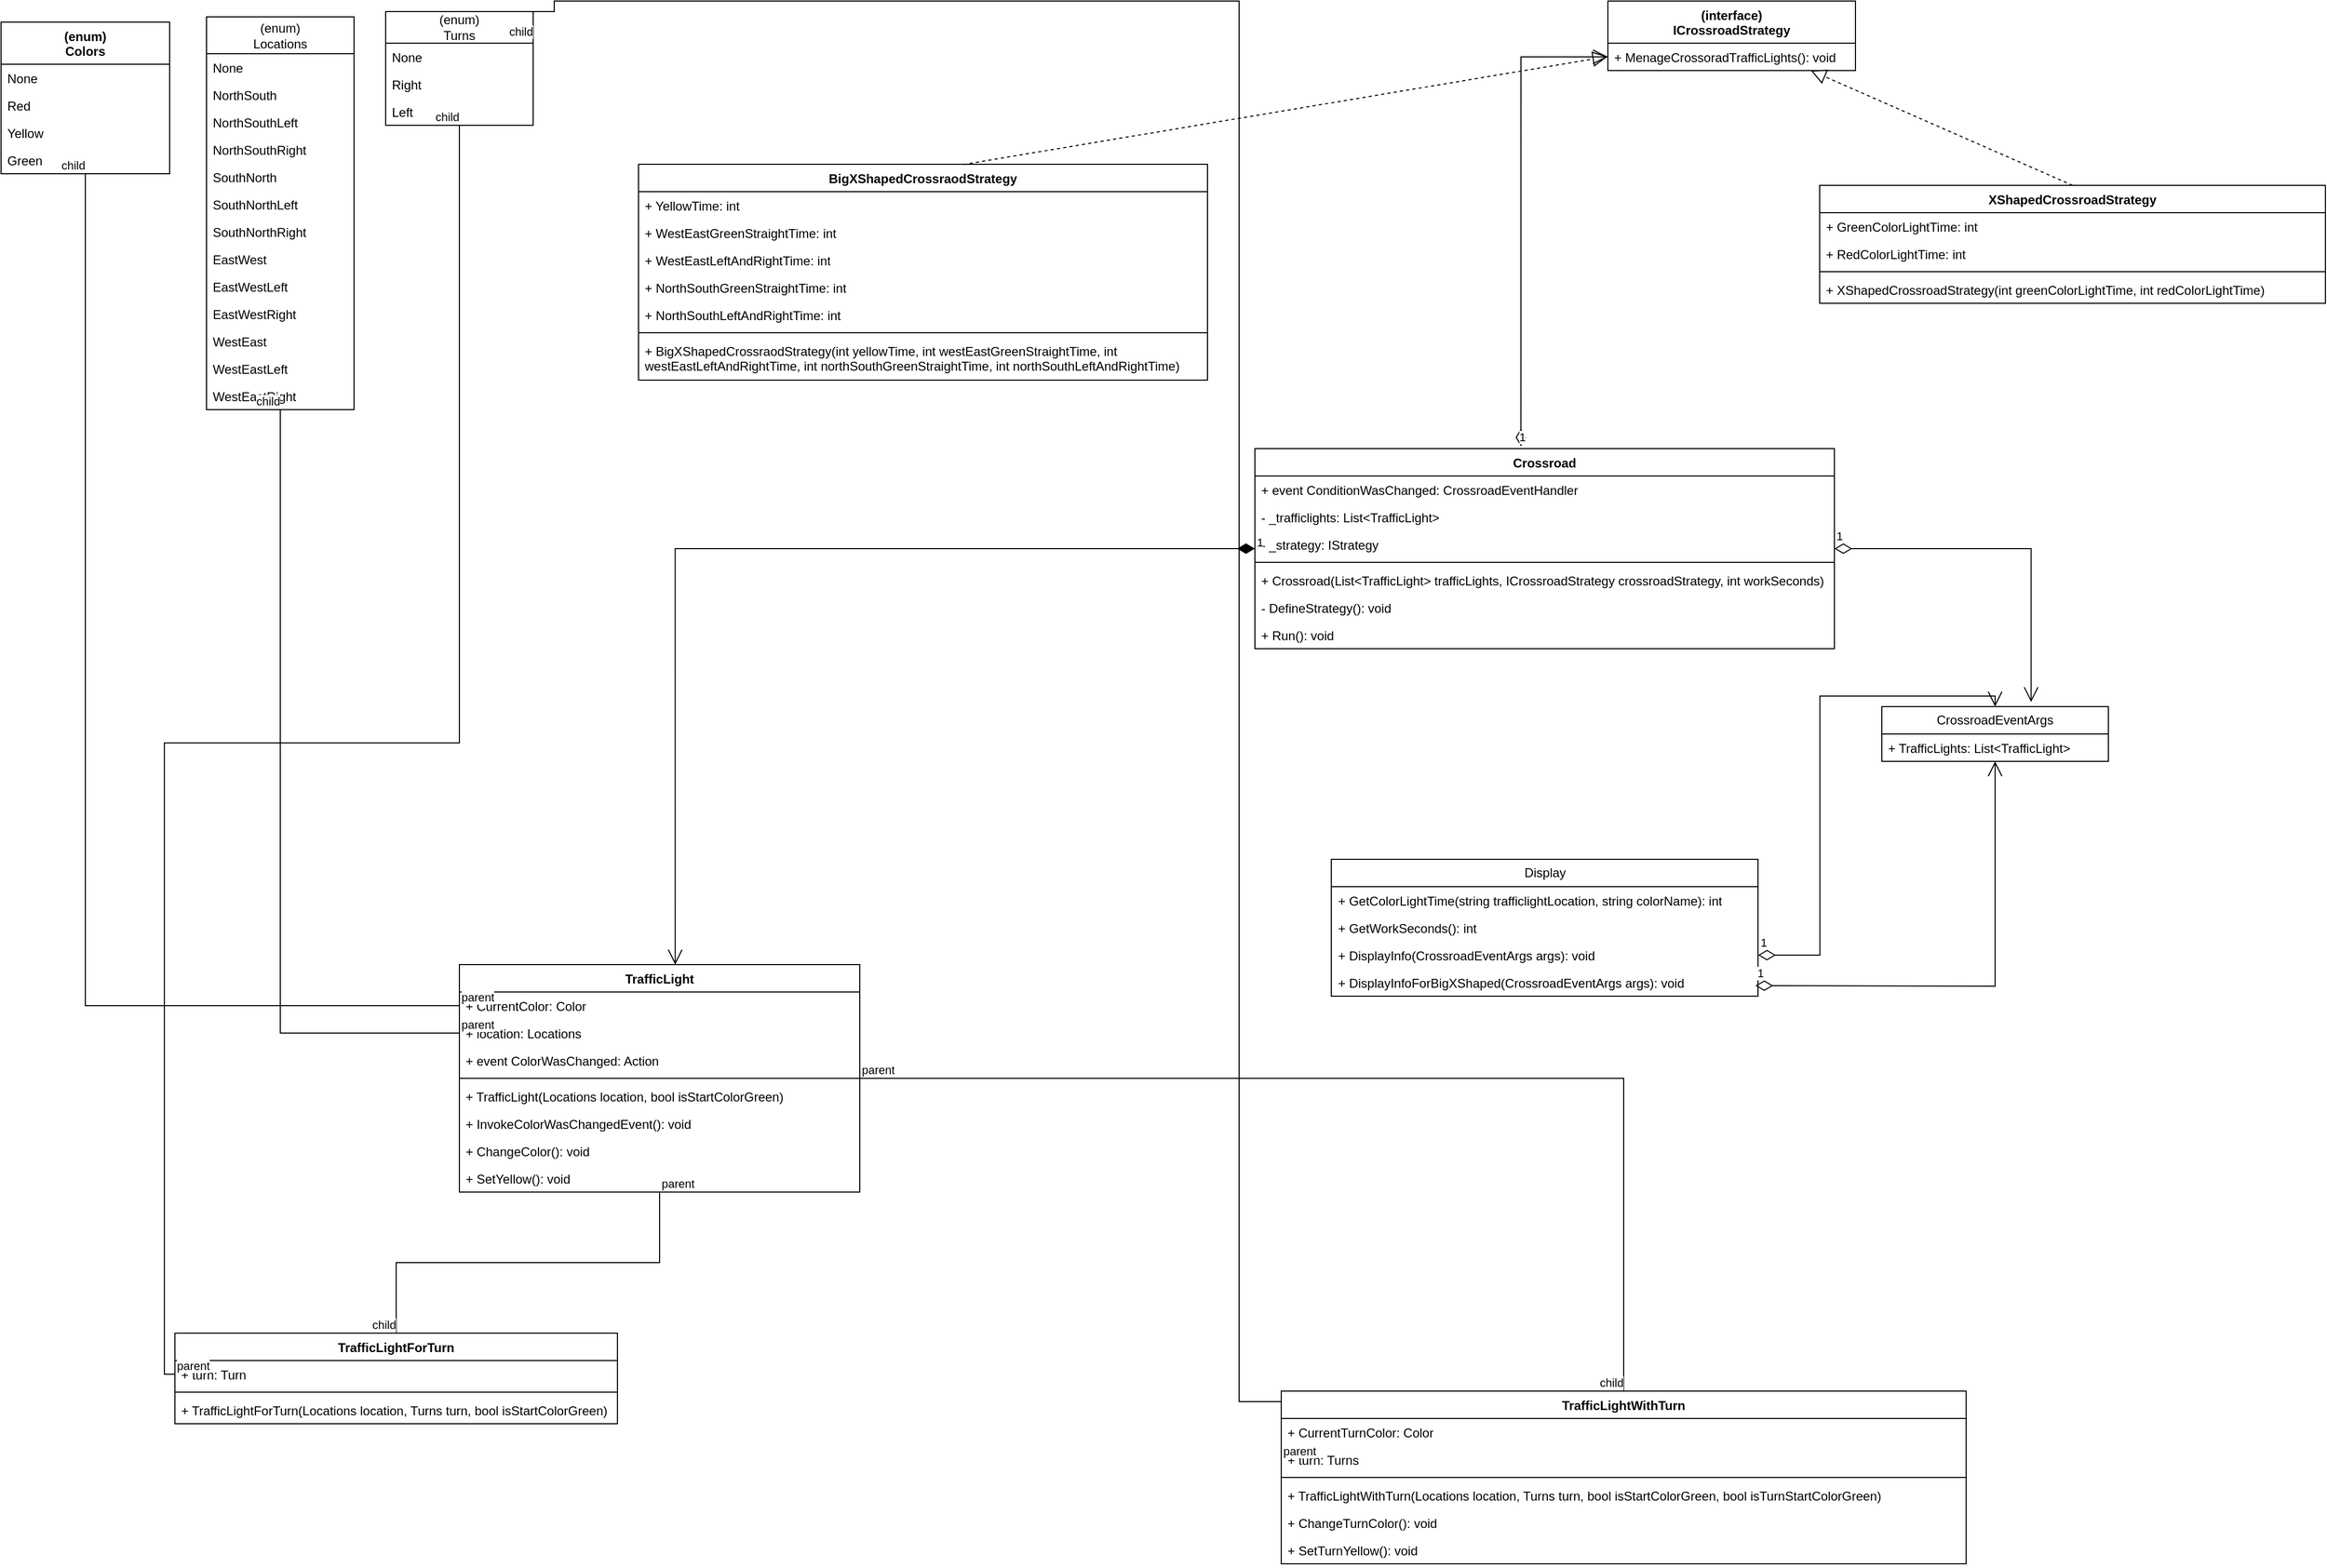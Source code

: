 <mxfile version="21.2.8" type="device">
  <diagram id="C5RBs43oDa-KdzZeNtuy" name="Page-1">
    <mxGraphModel dx="2625" dy="1835" grid="1" gridSize="5" guides="1" tooltips="1" connect="1" arrows="1" fold="1" page="1" pageScale="1" pageWidth="2336" pageHeight="1654" math="0" shadow="0">
      <root>
        <mxCell id="WIyWlLk6GJQsqaUBKTNV-0" />
        <mxCell id="WIyWlLk6GJQsqaUBKTNV-1" parent="WIyWlLk6GJQsqaUBKTNV-0" />
        <mxCell id="VFXYZF6Xpl2PiMfPrc5A-0" value="(enum)&lt;br&gt;Colors" style="swimlane;fontStyle=1;align=center;verticalAlign=top;childLayout=stackLayout;horizontal=1;startSize=40;horizontalStack=0;resizeParent=1;resizeParentMax=0;resizeLast=0;collapsible=1;marginBottom=0;whiteSpace=wrap;html=1;" vertex="1" parent="WIyWlLk6GJQsqaUBKTNV-1">
          <mxGeometry x="130" y="65" width="160" height="144" as="geometry" />
        </mxCell>
        <mxCell id="VFXYZF6Xpl2PiMfPrc5A-1" value="None" style="text;strokeColor=none;fillColor=none;align=left;verticalAlign=top;spacingLeft=4;spacingRight=4;overflow=hidden;rotatable=0;points=[[0,0.5],[1,0.5]];portConstraint=eastwest;whiteSpace=wrap;html=1;" vertex="1" parent="VFXYZF6Xpl2PiMfPrc5A-0">
          <mxGeometry y="40" width="160" height="26" as="geometry" />
        </mxCell>
        <mxCell id="VFXYZF6Xpl2PiMfPrc5A-4" value="Red" style="text;strokeColor=none;fillColor=none;align=left;verticalAlign=top;spacingLeft=4;spacingRight=4;overflow=hidden;rotatable=0;points=[[0,0.5],[1,0.5]];portConstraint=eastwest;whiteSpace=wrap;html=1;" vertex="1" parent="VFXYZF6Xpl2PiMfPrc5A-0">
          <mxGeometry y="66" width="160" height="26" as="geometry" />
        </mxCell>
        <mxCell id="VFXYZF6Xpl2PiMfPrc5A-5" value="Yellow" style="text;strokeColor=none;fillColor=none;align=left;verticalAlign=top;spacingLeft=4;spacingRight=4;overflow=hidden;rotatable=0;points=[[0,0.5],[1,0.5]];portConstraint=eastwest;whiteSpace=wrap;html=1;" vertex="1" parent="VFXYZF6Xpl2PiMfPrc5A-0">
          <mxGeometry y="92" width="160" height="26" as="geometry" />
        </mxCell>
        <mxCell id="VFXYZF6Xpl2PiMfPrc5A-6" value="Green" style="text;strokeColor=none;fillColor=none;align=left;verticalAlign=top;spacingLeft=4;spacingRight=4;overflow=hidden;rotatable=0;points=[[0,0.5],[1,0.5]];portConstraint=eastwest;whiteSpace=wrap;html=1;" vertex="1" parent="VFXYZF6Xpl2PiMfPrc5A-0">
          <mxGeometry y="118" width="160" height="26" as="geometry" />
        </mxCell>
        <mxCell id="VFXYZF6Xpl2PiMfPrc5A-7" value="(enum)&lt;br&gt;Locations" style="swimlane;fontStyle=0;childLayout=stackLayout;horizontal=1;startSize=35;fillColor=none;horizontalStack=0;resizeParent=1;resizeParentMax=0;resizeLast=0;collapsible=1;marginBottom=0;whiteSpace=wrap;html=1;" vertex="1" parent="WIyWlLk6GJQsqaUBKTNV-1">
          <mxGeometry x="325" y="60" width="140" height="373" as="geometry" />
        </mxCell>
        <mxCell id="VFXYZF6Xpl2PiMfPrc5A-8" value="None" style="text;strokeColor=none;fillColor=none;align=left;verticalAlign=top;spacingLeft=4;spacingRight=4;overflow=hidden;rotatable=0;points=[[0,0.5],[1,0.5]];portConstraint=eastwest;whiteSpace=wrap;html=1;" vertex="1" parent="VFXYZF6Xpl2PiMfPrc5A-7">
          <mxGeometry y="35" width="140" height="26" as="geometry" />
        </mxCell>
        <mxCell id="VFXYZF6Xpl2PiMfPrc5A-9" value="NorthSouth" style="text;strokeColor=none;fillColor=none;align=left;verticalAlign=top;spacingLeft=4;spacingRight=4;overflow=hidden;rotatable=0;points=[[0,0.5],[1,0.5]];portConstraint=eastwest;whiteSpace=wrap;html=1;" vertex="1" parent="VFXYZF6Xpl2PiMfPrc5A-7">
          <mxGeometry y="61" width="140" height="26" as="geometry" />
        </mxCell>
        <mxCell id="VFXYZF6Xpl2PiMfPrc5A-10" value="NorthSouthLeft" style="text;strokeColor=none;fillColor=none;align=left;verticalAlign=top;spacingLeft=4;spacingRight=4;overflow=hidden;rotatable=0;points=[[0,0.5],[1,0.5]];portConstraint=eastwest;whiteSpace=wrap;html=1;" vertex="1" parent="VFXYZF6Xpl2PiMfPrc5A-7">
          <mxGeometry y="87" width="140" height="26" as="geometry" />
        </mxCell>
        <mxCell id="VFXYZF6Xpl2PiMfPrc5A-16" value="NorthSouthRight" style="text;strokeColor=none;fillColor=none;align=left;verticalAlign=top;spacingLeft=4;spacingRight=4;overflow=hidden;rotatable=0;points=[[0,0.5],[1,0.5]];portConstraint=eastwest;whiteSpace=wrap;html=1;" vertex="1" parent="VFXYZF6Xpl2PiMfPrc5A-7">
          <mxGeometry y="113" width="140" height="26" as="geometry" />
        </mxCell>
        <mxCell id="VFXYZF6Xpl2PiMfPrc5A-18" value="SouthNorth" style="text;strokeColor=none;fillColor=none;align=left;verticalAlign=top;spacingLeft=4;spacingRight=4;overflow=hidden;rotatable=0;points=[[0,0.5],[1,0.5]];portConstraint=eastwest;whiteSpace=wrap;html=1;" vertex="1" parent="VFXYZF6Xpl2PiMfPrc5A-7">
          <mxGeometry y="139" width="140" height="26" as="geometry" />
        </mxCell>
        <mxCell id="VFXYZF6Xpl2PiMfPrc5A-17" value="SouthNorthLeft" style="text;strokeColor=none;fillColor=none;align=left;verticalAlign=top;spacingLeft=4;spacingRight=4;overflow=hidden;rotatable=0;points=[[0,0.5],[1,0.5]];portConstraint=eastwest;whiteSpace=wrap;html=1;" vertex="1" parent="VFXYZF6Xpl2PiMfPrc5A-7">
          <mxGeometry y="165" width="140" height="26" as="geometry" />
        </mxCell>
        <mxCell id="VFXYZF6Xpl2PiMfPrc5A-19" value="SouthNorthRight" style="text;strokeColor=none;fillColor=none;align=left;verticalAlign=top;spacingLeft=4;spacingRight=4;overflow=hidden;rotatable=0;points=[[0,0.5],[1,0.5]];portConstraint=eastwest;whiteSpace=wrap;html=1;" vertex="1" parent="VFXYZF6Xpl2PiMfPrc5A-7">
          <mxGeometry y="191" width="140" height="26" as="geometry" />
        </mxCell>
        <mxCell id="VFXYZF6Xpl2PiMfPrc5A-20" value="EastWest" style="text;strokeColor=none;fillColor=none;align=left;verticalAlign=top;spacingLeft=4;spacingRight=4;overflow=hidden;rotatable=0;points=[[0,0.5],[1,0.5]];portConstraint=eastwest;whiteSpace=wrap;html=1;" vertex="1" parent="VFXYZF6Xpl2PiMfPrc5A-7">
          <mxGeometry y="217" width="140" height="26" as="geometry" />
        </mxCell>
        <mxCell id="VFXYZF6Xpl2PiMfPrc5A-21" value="EastWestLeft" style="text;strokeColor=none;fillColor=none;align=left;verticalAlign=top;spacingLeft=4;spacingRight=4;overflow=hidden;rotatable=0;points=[[0,0.5],[1,0.5]];portConstraint=eastwest;whiteSpace=wrap;html=1;" vertex="1" parent="VFXYZF6Xpl2PiMfPrc5A-7">
          <mxGeometry y="243" width="140" height="26" as="geometry" />
        </mxCell>
        <mxCell id="VFXYZF6Xpl2PiMfPrc5A-22" value="EastWestRight" style="text;strokeColor=none;fillColor=none;align=left;verticalAlign=top;spacingLeft=4;spacingRight=4;overflow=hidden;rotatable=0;points=[[0,0.5],[1,0.5]];portConstraint=eastwest;whiteSpace=wrap;html=1;" vertex="1" parent="VFXYZF6Xpl2PiMfPrc5A-7">
          <mxGeometry y="269" width="140" height="26" as="geometry" />
        </mxCell>
        <mxCell id="VFXYZF6Xpl2PiMfPrc5A-23" value="WestEast" style="text;strokeColor=none;fillColor=none;align=left;verticalAlign=top;spacingLeft=4;spacingRight=4;overflow=hidden;rotatable=0;points=[[0,0.5],[1,0.5]];portConstraint=eastwest;whiteSpace=wrap;html=1;" vertex="1" parent="VFXYZF6Xpl2PiMfPrc5A-7">
          <mxGeometry y="295" width="140" height="26" as="geometry" />
        </mxCell>
        <mxCell id="VFXYZF6Xpl2PiMfPrc5A-24" value="WestEastLeft" style="text;strokeColor=none;fillColor=none;align=left;verticalAlign=top;spacingLeft=4;spacingRight=4;overflow=hidden;rotatable=0;points=[[0,0.5],[1,0.5]];portConstraint=eastwest;whiteSpace=wrap;html=1;" vertex="1" parent="VFXYZF6Xpl2PiMfPrc5A-7">
          <mxGeometry y="321" width="140" height="26" as="geometry" />
        </mxCell>
        <mxCell id="VFXYZF6Xpl2PiMfPrc5A-25" value="WestEastRight" style="text;strokeColor=none;fillColor=none;align=left;verticalAlign=top;spacingLeft=4;spacingRight=4;overflow=hidden;rotatable=0;points=[[0,0.5],[1,0.5]];portConstraint=eastwest;whiteSpace=wrap;html=1;" vertex="1" parent="VFXYZF6Xpl2PiMfPrc5A-7">
          <mxGeometry y="347" width="140" height="26" as="geometry" />
        </mxCell>
        <mxCell id="VFXYZF6Xpl2PiMfPrc5A-26" value="(enum)&lt;br&gt;Turns" style="swimlane;fontStyle=0;childLayout=stackLayout;horizontal=1;startSize=30;fillColor=none;horizontalStack=0;resizeParent=1;resizeParentMax=0;resizeLast=0;collapsible=1;marginBottom=0;whiteSpace=wrap;html=1;" vertex="1" parent="WIyWlLk6GJQsqaUBKTNV-1">
          <mxGeometry x="495" y="55" width="140" height="108" as="geometry" />
        </mxCell>
        <mxCell id="VFXYZF6Xpl2PiMfPrc5A-27" value="None" style="text;strokeColor=none;fillColor=none;align=left;verticalAlign=top;spacingLeft=4;spacingRight=4;overflow=hidden;rotatable=0;points=[[0,0.5],[1,0.5]];portConstraint=eastwest;whiteSpace=wrap;html=1;" vertex="1" parent="VFXYZF6Xpl2PiMfPrc5A-26">
          <mxGeometry y="30" width="140" height="26" as="geometry" />
        </mxCell>
        <mxCell id="VFXYZF6Xpl2PiMfPrc5A-28" value="Right" style="text;strokeColor=none;fillColor=none;align=left;verticalAlign=top;spacingLeft=4;spacingRight=4;overflow=hidden;rotatable=0;points=[[0,0.5],[1,0.5]];portConstraint=eastwest;whiteSpace=wrap;html=1;" vertex="1" parent="VFXYZF6Xpl2PiMfPrc5A-26">
          <mxGeometry y="56" width="140" height="26" as="geometry" />
        </mxCell>
        <mxCell id="VFXYZF6Xpl2PiMfPrc5A-29" value="Left" style="text;strokeColor=none;fillColor=none;align=left;verticalAlign=top;spacingLeft=4;spacingRight=4;overflow=hidden;rotatable=0;points=[[0,0.5],[1,0.5]];portConstraint=eastwest;whiteSpace=wrap;html=1;" vertex="1" parent="VFXYZF6Xpl2PiMfPrc5A-26">
          <mxGeometry y="82" width="140" height="26" as="geometry" />
        </mxCell>
        <mxCell id="VFXYZF6Xpl2PiMfPrc5A-30" value="(interface)&lt;br&gt;ICrossroadStrategy" style="swimlane;fontStyle=1;align=center;verticalAlign=top;childLayout=stackLayout;horizontal=1;startSize=40;horizontalStack=0;resizeParent=1;resizeParentMax=0;resizeLast=0;collapsible=1;marginBottom=0;whiteSpace=wrap;html=1;" vertex="1" parent="WIyWlLk6GJQsqaUBKTNV-1">
          <mxGeometry x="1655" y="45" width="235" height="66" as="geometry" />
        </mxCell>
        <mxCell id="VFXYZF6Xpl2PiMfPrc5A-33" value="+ MenageCrossoradTrafficLights(): void" style="text;strokeColor=none;fillColor=none;align=left;verticalAlign=top;spacingLeft=4;spacingRight=4;overflow=hidden;rotatable=0;points=[[0,0.5],[1,0.5]];portConstraint=eastwest;whiteSpace=wrap;html=1;" vertex="1" parent="VFXYZF6Xpl2PiMfPrc5A-30">
          <mxGeometry y="40" width="235" height="26" as="geometry" />
        </mxCell>
        <mxCell id="VFXYZF6Xpl2PiMfPrc5A-34" value="XShapedCrossroadStrategy" style="swimlane;fontStyle=1;align=center;verticalAlign=top;childLayout=stackLayout;horizontal=1;startSize=26;horizontalStack=0;resizeParent=1;resizeParentMax=0;resizeLast=0;collapsible=1;marginBottom=0;whiteSpace=wrap;html=1;" vertex="1" parent="WIyWlLk6GJQsqaUBKTNV-1">
          <mxGeometry x="1856" y="220" width="480" height="112" as="geometry" />
        </mxCell>
        <mxCell id="VFXYZF6Xpl2PiMfPrc5A-35" value="+ GreenColorLightTime: int" style="text;strokeColor=none;fillColor=none;align=left;verticalAlign=top;spacingLeft=4;spacingRight=4;overflow=hidden;rotatable=0;points=[[0,0.5],[1,0.5]];portConstraint=eastwest;whiteSpace=wrap;html=1;" vertex="1" parent="VFXYZF6Xpl2PiMfPrc5A-34">
          <mxGeometry y="26" width="480" height="26" as="geometry" />
        </mxCell>
        <mxCell id="VFXYZF6Xpl2PiMfPrc5A-38" value="+ RedColorLightTime: int" style="text;strokeColor=none;fillColor=none;align=left;verticalAlign=top;spacingLeft=4;spacingRight=4;overflow=hidden;rotatable=0;points=[[0,0.5],[1,0.5]];portConstraint=eastwest;whiteSpace=wrap;html=1;" vertex="1" parent="VFXYZF6Xpl2PiMfPrc5A-34">
          <mxGeometry y="52" width="480" height="26" as="geometry" />
        </mxCell>
        <mxCell id="VFXYZF6Xpl2PiMfPrc5A-36" value="" style="line;strokeWidth=1;fillColor=none;align=left;verticalAlign=middle;spacingTop=-1;spacingLeft=3;spacingRight=3;rotatable=0;labelPosition=right;points=[];portConstraint=eastwest;strokeColor=inherit;" vertex="1" parent="VFXYZF6Xpl2PiMfPrc5A-34">
          <mxGeometry y="78" width="480" height="8" as="geometry" />
        </mxCell>
        <mxCell id="VFXYZF6Xpl2PiMfPrc5A-37" value="+&amp;nbsp;XShapedCrossroadStrategy(int greenColorLightTime, int redColorLightTime)" style="text;strokeColor=none;fillColor=none;align=left;verticalAlign=top;spacingLeft=4;spacingRight=4;overflow=hidden;rotatable=0;points=[[0,0.5],[1,0.5]];portConstraint=eastwest;whiteSpace=wrap;html=1;" vertex="1" parent="VFXYZF6Xpl2PiMfPrc5A-34">
          <mxGeometry y="86" width="480" height="26" as="geometry" />
        </mxCell>
        <mxCell id="VFXYZF6Xpl2PiMfPrc5A-41" value="BigXShapedCrossraodStrategy" style="swimlane;fontStyle=1;align=center;verticalAlign=top;childLayout=stackLayout;horizontal=1;startSize=26;horizontalStack=0;resizeParent=1;resizeParentMax=0;resizeLast=0;collapsible=1;marginBottom=0;whiteSpace=wrap;html=1;" vertex="1" parent="WIyWlLk6GJQsqaUBKTNV-1">
          <mxGeometry x="735" y="200" width="540" height="205" as="geometry" />
        </mxCell>
        <mxCell id="VFXYZF6Xpl2PiMfPrc5A-42" value="+ YellowTime: int" style="text;strokeColor=none;fillColor=none;align=left;verticalAlign=top;spacingLeft=4;spacingRight=4;overflow=hidden;rotatable=0;points=[[0,0.5],[1,0.5]];portConstraint=eastwest;whiteSpace=wrap;html=1;" vertex="1" parent="VFXYZF6Xpl2PiMfPrc5A-41">
          <mxGeometry y="26" width="540" height="26" as="geometry" />
        </mxCell>
        <mxCell id="VFXYZF6Xpl2PiMfPrc5A-46" value="+ WestEastGreenStraightTime: int" style="text;strokeColor=none;fillColor=none;align=left;verticalAlign=top;spacingLeft=4;spacingRight=4;overflow=hidden;rotatable=0;points=[[0,0.5],[1,0.5]];portConstraint=eastwest;whiteSpace=wrap;html=1;" vertex="1" parent="VFXYZF6Xpl2PiMfPrc5A-41">
          <mxGeometry y="52" width="540" height="26" as="geometry" />
        </mxCell>
        <mxCell id="VFXYZF6Xpl2PiMfPrc5A-48" value="+ WestEastLeftAndRightTime: int" style="text;strokeColor=none;fillColor=none;align=left;verticalAlign=top;spacingLeft=4;spacingRight=4;overflow=hidden;rotatable=0;points=[[0,0.5],[1,0.5]];portConstraint=eastwest;whiteSpace=wrap;html=1;" vertex="1" parent="VFXYZF6Xpl2PiMfPrc5A-41">
          <mxGeometry y="78" width="540" height="26" as="geometry" />
        </mxCell>
        <mxCell id="VFXYZF6Xpl2PiMfPrc5A-47" value="+ NorthSouthGreenStraightTime: int" style="text;strokeColor=none;fillColor=none;align=left;verticalAlign=top;spacingLeft=4;spacingRight=4;overflow=hidden;rotatable=0;points=[[0,0.5],[1,0.5]];portConstraint=eastwest;whiteSpace=wrap;html=1;" vertex="1" parent="VFXYZF6Xpl2PiMfPrc5A-41">
          <mxGeometry y="104" width="540" height="26" as="geometry" />
        </mxCell>
        <mxCell id="VFXYZF6Xpl2PiMfPrc5A-45" value="+ NorthSouthLeftAndRightTime: int" style="text;strokeColor=none;fillColor=none;align=left;verticalAlign=top;spacingLeft=4;spacingRight=4;overflow=hidden;rotatable=0;points=[[0,0.5],[1,0.5]];portConstraint=eastwest;whiteSpace=wrap;html=1;" vertex="1" parent="VFXYZF6Xpl2PiMfPrc5A-41">
          <mxGeometry y="130" width="540" height="26" as="geometry" />
        </mxCell>
        <mxCell id="VFXYZF6Xpl2PiMfPrc5A-43" value="" style="line;strokeWidth=1;fillColor=none;align=left;verticalAlign=middle;spacingTop=-1;spacingLeft=3;spacingRight=3;rotatable=0;labelPosition=right;points=[];portConstraint=eastwest;strokeColor=inherit;" vertex="1" parent="VFXYZF6Xpl2PiMfPrc5A-41">
          <mxGeometry y="156" width="540" height="8" as="geometry" />
        </mxCell>
        <mxCell id="VFXYZF6Xpl2PiMfPrc5A-44" value="+ BigXShapedCrossraodStrategy(int yellowTime, int westEastGreenStraightTime, int westEastLeftAndRightTime, int northSouthGreenStraightTime, int northSouthLeftAndRightTime)" style="text;strokeColor=none;fillColor=none;align=left;verticalAlign=top;spacingLeft=4;spacingRight=4;overflow=hidden;rotatable=0;points=[[0,0.5],[1,0.5]];portConstraint=eastwest;whiteSpace=wrap;html=1;" vertex="1" parent="VFXYZF6Xpl2PiMfPrc5A-41">
          <mxGeometry y="164" width="540" height="41" as="geometry" />
        </mxCell>
        <mxCell id="VFXYZF6Xpl2PiMfPrc5A-53" value="TrafficLight" style="swimlane;fontStyle=1;align=center;verticalAlign=top;childLayout=stackLayout;horizontal=1;startSize=26;horizontalStack=0;resizeParent=1;resizeParentMax=0;resizeLast=0;collapsible=1;marginBottom=0;whiteSpace=wrap;html=1;" vertex="1" parent="WIyWlLk6GJQsqaUBKTNV-1">
          <mxGeometry x="565" y="960" width="380" height="216" as="geometry" />
        </mxCell>
        <mxCell id="VFXYZF6Xpl2PiMfPrc5A-54" value="+ CurrentColor: Color" style="text;strokeColor=none;fillColor=none;align=left;verticalAlign=top;spacingLeft=4;spacingRight=4;overflow=hidden;rotatable=0;points=[[0,0.5],[1,0.5]];portConstraint=eastwest;whiteSpace=wrap;html=1;" vertex="1" parent="VFXYZF6Xpl2PiMfPrc5A-53">
          <mxGeometry y="26" width="380" height="26" as="geometry" />
        </mxCell>
        <mxCell id="VFXYZF6Xpl2PiMfPrc5A-58" value="+ location: Locations" style="text;strokeColor=none;fillColor=none;align=left;verticalAlign=top;spacingLeft=4;spacingRight=4;overflow=hidden;rotatable=0;points=[[0,0.5],[1,0.5]];portConstraint=eastwest;whiteSpace=wrap;html=1;" vertex="1" parent="VFXYZF6Xpl2PiMfPrc5A-53">
          <mxGeometry y="52" width="380" height="26" as="geometry" />
        </mxCell>
        <mxCell id="VFXYZF6Xpl2PiMfPrc5A-57" value="+ event ColorWasChanged: Action&amp;nbsp;" style="text;strokeColor=none;fillColor=none;align=left;verticalAlign=top;spacingLeft=4;spacingRight=4;overflow=hidden;rotatable=0;points=[[0,0.5],[1,0.5]];portConstraint=eastwest;whiteSpace=wrap;html=1;" vertex="1" parent="VFXYZF6Xpl2PiMfPrc5A-53">
          <mxGeometry y="78" width="380" height="26" as="geometry" />
        </mxCell>
        <mxCell id="VFXYZF6Xpl2PiMfPrc5A-55" value="" style="line;strokeWidth=1;fillColor=none;align=left;verticalAlign=middle;spacingTop=-1;spacingLeft=3;spacingRight=3;rotatable=0;labelPosition=right;points=[];portConstraint=eastwest;strokeColor=inherit;" vertex="1" parent="VFXYZF6Xpl2PiMfPrc5A-53">
          <mxGeometry y="104" width="380" height="8" as="geometry" />
        </mxCell>
        <mxCell id="VFXYZF6Xpl2PiMfPrc5A-59" value="+ TrafficLight(Locations location, bool isStartColorGreen)" style="text;strokeColor=none;fillColor=none;align=left;verticalAlign=top;spacingLeft=4;spacingRight=4;overflow=hidden;rotatable=0;points=[[0,0.5],[1,0.5]];portConstraint=eastwest;whiteSpace=wrap;html=1;" vertex="1" parent="VFXYZF6Xpl2PiMfPrc5A-53">
          <mxGeometry y="112" width="380" height="26" as="geometry" />
        </mxCell>
        <mxCell id="VFXYZF6Xpl2PiMfPrc5A-60" value="+ InvokeColorWasChangedEvent(): void" style="text;strokeColor=none;fillColor=none;align=left;verticalAlign=top;spacingLeft=4;spacingRight=4;overflow=hidden;rotatable=0;points=[[0,0.5],[1,0.5]];portConstraint=eastwest;whiteSpace=wrap;html=1;" vertex="1" parent="VFXYZF6Xpl2PiMfPrc5A-53">
          <mxGeometry y="138" width="380" height="26" as="geometry" />
        </mxCell>
        <mxCell id="VFXYZF6Xpl2PiMfPrc5A-61" value="+ ChangeColor(): void" style="text;strokeColor=none;fillColor=none;align=left;verticalAlign=top;spacingLeft=4;spacingRight=4;overflow=hidden;rotatable=0;points=[[0,0.5],[1,0.5]];portConstraint=eastwest;whiteSpace=wrap;html=1;" vertex="1" parent="VFXYZF6Xpl2PiMfPrc5A-53">
          <mxGeometry y="164" width="380" height="26" as="geometry" />
        </mxCell>
        <mxCell id="VFXYZF6Xpl2PiMfPrc5A-56" value="+ SetYellow(): void" style="text;strokeColor=none;fillColor=none;align=left;verticalAlign=top;spacingLeft=4;spacingRight=4;overflow=hidden;rotatable=0;points=[[0,0.5],[1,0.5]];portConstraint=eastwest;whiteSpace=wrap;html=1;" vertex="1" parent="VFXYZF6Xpl2PiMfPrc5A-53">
          <mxGeometry y="190" width="380" height="26" as="geometry" />
        </mxCell>
        <mxCell id="VFXYZF6Xpl2PiMfPrc5A-62" value="TrafficLightForTurn" style="swimlane;fontStyle=1;align=center;verticalAlign=top;childLayout=stackLayout;horizontal=1;startSize=26;horizontalStack=0;resizeParent=1;resizeParentMax=0;resizeLast=0;collapsible=1;marginBottom=0;whiteSpace=wrap;html=1;" vertex="1" parent="WIyWlLk6GJQsqaUBKTNV-1">
          <mxGeometry x="295" y="1310" width="420" height="86" as="geometry" />
        </mxCell>
        <mxCell id="VFXYZF6Xpl2PiMfPrc5A-63" value="+ turn: Turn" style="text;strokeColor=none;fillColor=none;align=left;verticalAlign=top;spacingLeft=4;spacingRight=4;overflow=hidden;rotatable=0;points=[[0,0.5],[1,0.5]];portConstraint=eastwest;whiteSpace=wrap;html=1;" vertex="1" parent="VFXYZF6Xpl2PiMfPrc5A-62">
          <mxGeometry y="26" width="420" height="26" as="geometry" />
        </mxCell>
        <mxCell id="VFXYZF6Xpl2PiMfPrc5A-64" value="" style="line;strokeWidth=1;fillColor=none;align=left;verticalAlign=middle;spacingTop=-1;spacingLeft=3;spacingRight=3;rotatable=0;labelPosition=right;points=[];portConstraint=eastwest;strokeColor=inherit;" vertex="1" parent="VFXYZF6Xpl2PiMfPrc5A-62">
          <mxGeometry y="52" width="420" height="8" as="geometry" />
        </mxCell>
        <mxCell id="VFXYZF6Xpl2PiMfPrc5A-65" value="+ TrafficLightForTurn(Locations location, Turns turn, bool isStartColorGreen)" style="text;strokeColor=none;fillColor=none;align=left;verticalAlign=top;spacingLeft=4;spacingRight=4;overflow=hidden;rotatable=0;points=[[0,0.5],[1,0.5]];portConstraint=eastwest;whiteSpace=wrap;html=1;" vertex="1" parent="VFXYZF6Xpl2PiMfPrc5A-62">
          <mxGeometry y="60" width="420" height="26" as="geometry" />
        </mxCell>
        <mxCell id="VFXYZF6Xpl2PiMfPrc5A-66" value="TrafficLightWithTurn" style="swimlane;fontStyle=1;align=center;verticalAlign=top;childLayout=stackLayout;horizontal=1;startSize=26;horizontalStack=0;resizeParent=1;resizeParentMax=0;resizeLast=0;collapsible=1;marginBottom=0;whiteSpace=wrap;html=1;" vertex="1" parent="WIyWlLk6GJQsqaUBKTNV-1">
          <mxGeometry x="1345" y="1365" width="650" height="164" as="geometry" />
        </mxCell>
        <mxCell id="VFXYZF6Xpl2PiMfPrc5A-67" value="+ CurrentTurnColor: Color" style="text;strokeColor=none;fillColor=none;align=left;verticalAlign=top;spacingLeft=4;spacingRight=4;overflow=hidden;rotatable=0;points=[[0,0.5],[1,0.5]];portConstraint=eastwest;whiteSpace=wrap;html=1;" vertex="1" parent="VFXYZF6Xpl2PiMfPrc5A-66">
          <mxGeometry y="26" width="650" height="26" as="geometry" />
        </mxCell>
        <mxCell id="VFXYZF6Xpl2PiMfPrc5A-70" value="+ turn: Turns" style="text;strokeColor=none;fillColor=none;align=left;verticalAlign=top;spacingLeft=4;spacingRight=4;overflow=hidden;rotatable=0;points=[[0,0.5],[1,0.5]];portConstraint=eastwest;whiteSpace=wrap;html=1;" vertex="1" parent="VFXYZF6Xpl2PiMfPrc5A-66">
          <mxGeometry y="52" width="650" height="26" as="geometry" />
        </mxCell>
        <mxCell id="VFXYZF6Xpl2PiMfPrc5A-68" value="" style="line;strokeWidth=1;fillColor=none;align=left;verticalAlign=middle;spacingTop=-1;spacingLeft=3;spacingRight=3;rotatable=0;labelPosition=right;points=[];portConstraint=eastwest;strokeColor=inherit;" vertex="1" parent="VFXYZF6Xpl2PiMfPrc5A-66">
          <mxGeometry y="78" width="650" height="8" as="geometry" />
        </mxCell>
        <mxCell id="VFXYZF6Xpl2PiMfPrc5A-69" value="+ TrafficLightWithTurn(Locations location, Turns turn, bool isStartColorGreen, bool isTurnStartColorGreen)" style="text;strokeColor=none;fillColor=none;align=left;verticalAlign=top;spacingLeft=4;spacingRight=4;overflow=hidden;rotatable=0;points=[[0,0.5],[1,0.5]];portConstraint=eastwest;whiteSpace=wrap;html=1;" vertex="1" parent="VFXYZF6Xpl2PiMfPrc5A-66">
          <mxGeometry y="86" width="650" height="26" as="geometry" />
        </mxCell>
        <mxCell id="VFXYZF6Xpl2PiMfPrc5A-71" value="+ ChangeTurnColor(): void" style="text;strokeColor=none;fillColor=none;align=left;verticalAlign=top;spacingLeft=4;spacingRight=4;overflow=hidden;rotatable=0;points=[[0,0.5],[1,0.5]];portConstraint=eastwest;whiteSpace=wrap;html=1;" vertex="1" parent="VFXYZF6Xpl2PiMfPrc5A-66">
          <mxGeometry y="112" width="650" height="26" as="geometry" />
        </mxCell>
        <mxCell id="VFXYZF6Xpl2PiMfPrc5A-72" value="+ SetTurnYellow(): void" style="text;strokeColor=none;fillColor=none;align=left;verticalAlign=top;spacingLeft=4;spacingRight=4;overflow=hidden;rotatable=0;points=[[0,0.5],[1,0.5]];portConstraint=eastwest;whiteSpace=wrap;html=1;" vertex="1" parent="VFXYZF6Xpl2PiMfPrc5A-66">
          <mxGeometry y="138" width="650" height="26" as="geometry" />
        </mxCell>
        <mxCell id="VFXYZF6Xpl2PiMfPrc5A-74" value="Crossroad" style="swimlane;fontStyle=1;align=center;verticalAlign=top;childLayout=stackLayout;horizontal=1;startSize=26;horizontalStack=0;resizeParent=1;resizeParentMax=0;resizeLast=0;collapsible=1;marginBottom=0;whiteSpace=wrap;html=1;" vertex="1" parent="WIyWlLk6GJQsqaUBKTNV-1">
          <mxGeometry x="1320" y="470" width="550" height="190" as="geometry" />
        </mxCell>
        <mxCell id="VFXYZF6Xpl2PiMfPrc5A-75" value="+ event ConditionWasChanged: CrossroadEventHandler&amp;nbsp;" style="text;strokeColor=none;fillColor=none;align=left;verticalAlign=top;spacingLeft=4;spacingRight=4;overflow=hidden;rotatable=0;points=[[0,0.5],[1,0.5]];portConstraint=eastwest;whiteSpace=wrap;html=1;" vertex="1" parent="VFXYZF6Xpl2PiMfPrc5A-74">
          <mxGeometry y="26" width="550" height="26" as="geometry" />
        </mxCell>
        <mxCell id="VFXYZF6Xpl2PiMfPrc5A-97" value="- _trafficlights: List&amp;lt;TrafficLight&amp;gt;" style="text;strokeColor=none;fillColor=none;align=left;verticalAlign=top;spacingLeft=4;spacingRight=4;overflow=hidden;rotatable=0;points=[[0,0.5],[1,0.5]];portConstraint=eastwest;whiteSpace=wrap;html=1;" vertex="1" parent="VFXYZF6Xpl2PiMfPrc5A-74">
          <mxGeometry y="52" width="550" height="26" as="geometry" />
        </mxCell>
        <mxCell id="VFXYZF6Xpl2PiMfPrc5A-98" value="- _strategy: IStrategy" style="text;strokeColor=none;fillColor=none;align=left;verticalAlign=top;spacingLeft=4;spacingRight=4;overflow=hidden;rotatable=0;points=[[0,0.5],[1,0.5]];portConstraint=eastwest;whiteSpace=wrap;html=1;" vertex="1" parent="VFXYZF6Xpl2PiMfPrc5A-74">
          <mxGeometry y="78" width="550" height="26" as="geometry" />
        </mxCell>
        <mxCell id="VFXYZF6Xpl2PiMfPrc5A-76" value="" style="line;strokeWidth=1;fillColor=none;align=left;verticalAlign=middle;spacingTop=-1;spacingLeft=3;spacingRight=3;rotatable=0;labelPosition=right;points=[];portConstraint=eastwest;strokeColor=inherit;" vertex="1" parent="VFXYZF6Xpl2PiMfPrc5A-74">
          <mxGeometry y="104" width="550" height="8" as="geometry" />
        </mxCell>
        <mxCell id="VFXYZF6Xpl2PiMfPrc5A-77" value="+ Crossroad(List&amp;lt;TrafficLight&amp;gt; trafficLights, ICrossroadStrategy crossroadStrategy, int workSeconds)" style="text;strokeColor=none;fillColor=none;align=left;verticalAlign=top;spacingLeft=4;spacingRight=4;overflow=hidden;rotatable=0;points=[[0,0.5],[1,0.5]];portConstraint=eastwest;whiteSpace=wrap;html=1;" vertex="1" parent="VFXYZF6Xpl2PiMfPrc5A-74">
          <mxGeometry y="112" width="550" height="26" as="geometry" />
        </mxCell>
        <mxCell id="VFXYZF6Xpl2PiMfPrc5A-78" value="- DefineStrategy(): void" style="text;strokeColor=none;fillColor=none;align=left;verticalAlign=top;spacingLeft=4;spacingRight=4;overflow=hidden;rotatable=0;points=[[0,0.5],[1,0.5]];portConstraint=eastwest;whiteSpace=wrap;html=1;" vertex="1" parent="VFXYZF6Xpl2PiMfPrc5A-74">
          <mxGeometry y="138" width="550" height="26" as="geometry" />
        </mxCell>
        <mxCell id="VFXYZF6Xpl2PiMfPrc5A-79" value="+ Run(): void" style="text;strokeColor=none;fillColor=none;align=left;verticalAlign=top;spacingLeft=4;spacingRight=4;overflow=hidden;rotatable=0;points=[[0,0.5],[1,0.5]];portConstraint=eastwest;whiteSpace=wrap;html=1;" vertex="1" parent="VFXYZF6Xpl2PiMfPrc5A-74">
          <mxGeometry y="164" width="550" height="26" as="geometry" />
        </mxCell>
        <mxCell id="VFXYZF6Xpl2PiMfPrc5A-80" value="CrossroadEventArgs" style="swimlane;fontStyle=0;childLayout=stackLayout;horizontal=1;startSize=26;fillColor=none;horizontalStack=0;resizeParent=1;resizeParentMax=0;resizeLast=0;collapsible=1;marginBottom=0;whiteSpace=wrap;html=1;" vertex="1" parent="WIyWlLk6GJQsqaUBKTNV-1">
          <mxGeometry x="1915" y="715" width="215" height="52" as="geometry" />
        </mxCell>
        <mxCell id="VFXYZF6Xpl2PiMfPrc5A-81" value="+ TrafficLights: List&amp;lt;TrafficLight&amp;gt;" style="text;strokeColor=none;fillColor=none;align=left;verticalAlign=top;spacingLeft=4;spacingRight=4;overflow=hidden;rotatable=0;points=[[0,0.5],[1,0.5]];portConstraint=eastwest;whiteSpace=wrap;html=1;" vertex="1" parent="VFXYZF6Xpl2PiMfPrc5A-80">
          <mxGeometry y="26" width="215" height="26" as="geometry" />
        </mxCell>
        <mxCell id="VFXYZF6Xpl2PiMfPrc5A-84" value="Display" style="swimlane;fontStyle=0;childLayout=stackLayout;horizontal=1;startSize=26;fillColor=none;horizontalStack=0;resizeParent=1;resizeParentMax=0;resizeLast=0;collapsible=1;marginBottom=0;whiteSpace=wrap;html=1;" vertex="1" parent="WIyWlLk6GJQsqaUBKTNV-1">
          <mxGeometry x="1392.5" y="860" width="405" height="130" as="geometry" />
        </mxCell>
        <mxCell id="VFXYZF6Xpl2PiMfPrc5A-85" value="+ GetColorLightTime(string trafficlightLocation, string colorName): int" style="text;strokeColor=none;fillColor=none;align=left;verticalAlign=top;spacingLeft=4;spacingRight=4;overflow=hidden;rotatable=0;points=[[0,0.5],[1,0.5]];portConstraint=eastwest;whiteSpace=wrap;html=1;" vertex="1" parent="VFXYZF6Xpl2PiMfPrc5A-84">
          <mxGeometry y="26" width="405" height="26" as="geometry" />
        </mxCell>
        <mxCell id="VFXYZF6Xpl2PiMfPrc5A-86" value="+ GetWorkSeconds(): int" style="text;strokeColor=none;fillColor=none;align=left;verticalAlign=top;spacingLeft=4;spacingRight=4;overflow=hidden;rotatable=0;points=[[0,0.5],[1,0.5]];portConstraint=eastwest;whiteSpace=wrap;html=1;" vertex="1" parent="VFXYZF6Xpl2PiMfPrc5A-84">
          <mxGeometry y="52" width="405" height="26" as="geometry" />
        </mxCell>
        <mxCell id="VFXYZF6Xpl2PiMfPrc5A-87" value="+ DisplayInfo(CrossroadEventArgs args): void" style="text;strokeColor=none;fillColor=none;align=left;verticalAlign=top;spacingLeft=4;spacingRight=4;overflow=hidden;rotatable=0;points=[[0,0.5],[1,0.5]];portConstraint=eastwest;whiteSpace=wrap;html=1;" vertex="1" parent="VFXYZF6Xpl2PiMfPrc5A-84">
          <mxGeometry y="78" width="405" height="26" as="geometry" />
        </mxCell>
        <mxCell id="VFXYZF6Xpl2PiMfPrc5A-88" value="+ DisplayInfoForBigXShaped(CrossroadEventArgs args): void" style="text;strokeColor=none;fillColor=none;align=left;verticalAlign=top;spacingLeft=4;spacingRight=4;overflow=hidden;rotatable=0;points=[[0,0.5],[1,0.5]];portConstraint=eastwest;whiteSpace=wrap;html=1;" vertex="1" parent="VFXYZF6Xpl2PiMfPrc5A-84">
          <mxGeometry y="104" width="405" height="26" as="geometry" />
        </mxCell>
        <mxCell id="VFXYZF6Xpl2PiMfPrc5A-115" value="1" style="endArrow=open;html=1;endSize=12;startArrow=diamondThin;startSize=14;startFill=0;edgeStyle=orthogonalEdgeStyle;align=left;verticalAlign=bottom;rounded=0;" edge="1" parent="VFXYZF6Xpl2PiMfPrc5A-84" target="VFXYZF6Xpl2PiMfPrc5A-80">
          <mxGeometry x="-1" y="3" relative="1" as="geometry">
            <mxPoint x="402.5" y="120" as="sourcePoint" />
            <mxPoint x="562.5" y="120" as="targetPoint" />
          </mxGeometry>
        </mxCell>
        <mxCell id="VFXYZF6Xpl2PiMfPrc5A-89" value="" style="endArrow=block;dashed=1;endFill=0;endSize=12;html=1;rounded=0;exitX=0.571;exitY=0.001;exitDx=0;exitDy=0;exitPerimeter=0;" edge="1" parent="WIyWlLk6GJQsqaUBKTNV-1" source="VFXYZF6Xpl2PiMfPrc5A-41" target="VFXYZF6Xpl2PiMfPrc5A-30">
          <mxGeometry width="160" relative="1" as="geometry">
            <mxPoint x="1170" y="200" as="sourcePoint" />
            <mxPoint x="1290" y="205" as="targetPoint" />
          </mxGeometry>
        </mxCell>
        <mxCell id="VFXYZF6Xpl2PiMfPrc5A-90" value="" style="endArrow=block;dashed=1;endFill=0;endSize=12;html=1;rounded=0;exitX=0.5;exitY=0;exitDx=0;exitDy=0;" edge="1" parent="WIyWlLk6GJQsqaUBKTNV-1" source="VFXYZF6Xpl2PiMfPrc5A-34" target="VFXYZF6Xpl2PiMfPrc5A-30">
          <mxGeometry width="160" relative="1" as="geometry">
            <mxPoint x="1435" y="150" as="sourcePoint" />
            <mxPoint x="1595" y="150" as="targetPoint" />
          </mxGeometry>
        </mxCell>
        <mxCell id="VFXYZF6Xpl2PiMfPrc5A-91" value="" style="endArrow=none;html=1;edgeStyle=orthogonalEdgeStyle;rounded=0;" edge="1" parent="WIyWlLk6GJQsqaUBKTNV-1" source="VFXYZF6Xpl2PiMfPrc5A-53" target="VFXYZF6Xpl2PiMfPrc5A-62">
          <mxGeometry relative="1" as="geometry">
            <mxPoint x="410" y="1260" as="sourcePoint" />
            <mxPoint x="570" y="1260" as="targetPoint" />
          </mxGeometry>
        </mxCell>
        <mxCell id="VFXYZF6Xpl2PiMfPrc5A-92" value="parent" style="edgeLabel;resizable=0;html=1;align=left;verticalAlign=bottom;" connectable="0" vertex="1" parent="VFXYZF6Xpl2PiMfPrc5A-91">
          <mxGeometry x="-1" relative="1" as="geometry" />
        </mxCell>
        <mxCell id="VFXYZF6Xpl2PiMfPrc5A-93" value="child" style="edgeLabel;resizable=0;html=1;align=right;verticalAlign=bottom;" connectable="0" vertex="1" parent="VFXYZF6Xpl2PiMfPrc5A-91">
          <mxGeometry x="1" relative="1" as="geometry" />
        </mxCell>
        <mxCell id="VFXYZF6Xpl2PiMfPrc5A-94" value="" style="endArrow=none;html=1;edgeStyle=orthogonalEdgeStyle;rounded=0;entryX=0.5;entryY=0;entryDx=0;entryDy=0;" edge="1" parent="WIyWlLk6GJQsqaUBKTNV-1" source="VFXYZF6Xpl2PiMfPrc5A-53" target="VFXYZF6Xpl2PiMfPrc5A-66">
          <mxGeometry relative="1" as="geometry">
            <mxPoint x="840" y="1230" as="sourcePoint" />
            <mxPoint x="1000" y="1230" as="targetPoint" />
          </mxGeometry>
        </mxCell>
        <mxCell id="VFXYZF6Xpl2PiMfPrc5A-95" value="parent" style="edgeLabel;resizable=0;html=1;align=left;verticalAlign=bottom;" connectable="0" vertex="1" parent="VFXYZF6Xpl2PiMfPrc5A-94">
          <mxGeometry x="-1" relative="1" as="geometry" />
        </mxCell>
        <mxCell id="VFXYZF6Xpl2PiMfPrc5A-96" value="child" style="edgeLabel;resizable=0;html=1;align=right;verticalAlign=bottom;" connectable="0" vertex="1" parent="VFXYZF6Xpl2PiMfPrc5A-94">
          <mxGeometry x="1" relative="1" as="geometry" />
        </mxCell>
        <mxCell id="VFXYZF6Xpl2PiMfPrc5A-100" value="1" style="endArrow=open;html=1;endSize=12;startArrow=diamondThin;startSize=14;startFill=1;edgeStyle=orthogonalEdgeStyle;align=left;verticalAlign=bottom;rounded=0;entryX=0.539;entryY=0;entryDx=0;entryDy=0;entryPerimeter=0;" edge="1" parent="WIyWlLk6GJQsqaUBKTNV-1" source="VFXYZF6Xpl2PiMfPrc5A-74" target="VFXYZF6Xpl2PiMfPrc5A-53">
          <mxGeometry x="-1" y="3" relative="1" as="geometry">
            <mxPoint x="1085" y="795" as="sourcePoint" />
            <mxPoint x="1245" y="795" as="targetPoint" />
          </mxGeometry>
        </mxCell>
        <mxCell id="VFXYZF6Xpl2PiMfPrc5A-101" value="1" style="endArrow=open;html=1;endSize=12;startArrow=diamondThin;startSize=14;startFill=0;edgeStyle=orthogonalEdgeStyle;align=left;verticalAlign=bottom;rounded=0;exitX=0.459;exitY=-0.011;exitDx=0;exitDy=0;exitPerimeter=0;" edge="1" parent="WIyWlLk6GJQsqaUBKTNV-1" source="VFXYZF6Xpl2PiMfPrc5A-74" target="VFXYZF6Xpl2PiMfPrc5A-33">
          <mxGeometry x="-1" y="3" relative="1" as="geometry">
            <mxPoint x="1495" y="330" as="sourcePoint" />
            <mxPoint x="1655" y="330" as="targetPoint" />
          </mxGeometry>
        </mxCell>
        <mxCell id="VFXYZF6Xpl2PiMfPrc5A-102" value="" style="endArrow=none;html=1;edgeStyle=orthogonalEdgeStyle;rounded=0;exitX=0;exitY=0.5;exitDx=0;exitDy=0;" edge="1" parent="WIyWlLk6GJQsqaUBKTNV-1" source="VFXYZF6Xpl2PiMfPrc5A-58" target="VFXYZF6Xpl2PiMfPrc5A-7">
          <mxGeometry relative="1" as="geometry">
            <mxPoint x="485" y="765" as="sourcePoint" />
            <mxPoint x="645" y="765" as="targetPoint" />
          </mxGeometry>
        </mxCell>
        <mxCell id="VFXYZF6Xpl2PiMfPrc5A-103" value="parent" style="edgeLabel;resizable=0;html=1;align=left;verticalAlign=bottom;" connectable="0" vertex="1" parent="VFXYZF6Xpl2PiMfPrc5A-102">
          <mxGeometry x="-1" relative="1" as="geometry" />
        </mxCell>
        <mxCell id="VFXYZF6Xpl2PiMfPrc5A-104" value="child" style="edgeLabel;resizable=0;html=1;align=right;verticalAlign=bottom;" connectable="0" vertex="1" parent="VFXYZF6Xpl2PiMfPrc5A-102">
          <mxGeometry x="1" relative="1" as="geometry" />
        </mxCell>
        <mxCell id="VFXYZF6Xpl2PiMfPrc5A-105" value="" style="endArrow=none;html=1;edgeStyle=orthogonalEdgeStyle;rounded=0;exitX=0;exitY=0.5;exitDx=0;exitDy=0;" edge="1" parent="WIyWlLk6GJQsqaUBKTNV-1" source="VFXYZF6Xpl2PiMfPrc5A-54" target="VFXYZF6Xpl2PiMfPrc5A-0">
          <mxGeometry relative="1" as="geometry">
            <mxPoint x="180" y="850" as="sourcePoint" />
            <mxPoint x="340" y="850" as="targetPoint" />
          </mxGeometry>
        </mxCell>
        <mxCell id="VFXYZF6Xpl2PiMfPrc5A-106" value="parent" style="edgeLabel;resizable=0;html=1;align=left;verticalAlign=bottom;" connectable="0" vertex="1" parent="VFXYZF6Xpl2PiMfPrc5A-105">
          <mxGeometry x="-1" relative="1" as="geometry" />
        </mxCell>
        <mxCell id="VFXYZF6Xpl2PiMfPrc5A-107" value="child" style="edgeLabel;resizable=0;html=1;align=right;verticalAlign=bottom;" connectable="0" vertex="1" parent="VFXYZF6Xpl2PiMfPrc5A-105">
          <mxGeometry x="1" relative="1" as="geometry" />
        </mxCell>
        <mxCell id="VFXYZF6Xpl2PiMfPrc5A-108" value="" style="endArrow=none;html=1;edgeStyle=orthogonalEdgeStyle;rounded=0;exitX=0;exitY=0.5;exitDx=0;exitDy=0;" edge="1" parent="WIyWlLk6GJQsqaUBKTNV-1" source="VFXYZF6Xpl2PiMfPrc5A-63" target="VFXYZF6Xpl2PiMfPrc5A-26">
          <mxGeometry relative="1" as="geometry">
            <mxPoint x="70" y="1205" as="sourcePoint" />
            <mxPoint x="230" y="1205" as="targetPoint" />
          </mxGeometry>
        </mxCell>
        <mxCell id="VFXYZF6Xpl2PiMfPrc5A-109" value="parent" style="edgeLabel;resizable=0;html=1;align=left;verticalAlign=bottom;" connectable="0" vertex="1" parent="VFXYZF6Xpl2PiMfPrc5A-108">
          <mxGeometry x="-1" relative="1" as="geometry" />
        </mxCell>
        <mxCell id="VFXYZF6Xpl2PiMfPrc5A-110" value="child" style="edgeLabel;resizable=0;html=1;align=right;verticalAlign=bottom;" connectable="0" vertex="1" parent="VFXYZF6Xpl2PiMfPrc5A-108">
          <mxGeometry x="1" relative="1" as="geometry" />
        </mxCell>
        <mxCell id="VFXYZF6Xpl2PiMfPrc5A-111" value="" style="endArrow=none;html=1;edgeStyle=orthogonalEdgeStyle;rounded=0;exitX=0;exitY=0.5;exitDx=0;exitDy=0;entryX=1;entryY=0.25;entryDx=0;entryDy=0;" edge="1" parent="WIyWlLk6GJQsqaUBKTNV-1" source="VFXYZF6Xpl2PiMfPrc5A-70" target="VFXYZF6Xpl2PiMfPrc5A-26">
          <mxGeometry relative="1" as="geometry">
            <mxPoint x="1475" y="1355" as="sourcePoint" />
            <mxPoint x="1635" y="1355" as="targetPoint" />
            <Array as="points">
              <mxPoint x="1305" y="1375" />
              <mxPoint x="1305" y="45" />
              <mxPoint x="655" y="45" />
              <mxPoint x="655" y="55" />
              <mxPoint x="635" y="55" />
            </Array>
          </mxGeometry>
        </mxCell>
        <mxCell id="VFXYZF6Xpl2PiMfPrc5A-112" value="parent" style="edgeLabel;resizable=0;html=1;align=left;verticalAlign=bottom;" connectable="0" vertex="1" parent="VFXYZF6Xpl2PiMfPrc5A-111">
          <mxGeometry x="-1" relative="1" as="geometry" />
        </mxCell>
        <mxCell id="VFXYZF6Xpl2PiMfPrc5A-113" value="child" style="edgeLabel;resizable=0;html=1;align=right;verticalAlign=bottom;" connectable="0" vertex="1" parent="VFXYZF6Xpl2PiMfPrc5A-111">
          <mxGeometry x="1" relative="1" as="geometry" />
        </mxCell>
        <mxCell id="VFXYZF6Xpl2PiMfPrc5A-114" value="1" style="endArrow=open;html=1;endSize=12;startArrow=diamondThin;startSize=14;startFill=0;edgeStyle=orthogonalEdgeStyle;align=left;verticalAlign=bottom;rounded=0;exitX=1;exitY=0.5;exitDx=0;exitDy=0;entryX=0.5;entryY=0;entryDx=0;entryDy=0;" edge="1" parent="WIyWlLk6GJQsqaUBKTNV-1" source="VFXYZF6Xpl2PiMfPrc5A-87" target="VFXYZF6Xpl2PiMfPrc5A-80">
          <mxGeometry x="-1" y="3" relative="1" as="geometry">
            <mxPoint x="1870" y="865" as="sourcePoint" />
            <mxPoint x="2030" y="865" as="targetPoint" />
          </mxGeometry>
        </mxCell>
        <mxCell id="VFXYZF6Xpl2PiMfPrc5A-116" value="1" style="endArrow=open;html=1;endSize=12;startArrow=diamondThin;startSize=14;startFill=0;edgeStyle=orthogonalEdgeStyle;align=left;verticalAlign=bottom;rounded=0;entryX=0.659;entryY=-0.083;entryDx=0;entryDy=0;entryPerimeter=0;" edge="1" parent="WIyWlLk6GJQsqaUBKTNV-1" source="VFXYZF6Xpl2PiMfPrc5A-74" target="VFXYZF6Xpl2PiMfPrc5A-80">
          <mxGeometry x="-1" y="3" relative="1" as="geometry">
            <mxPoint x="1955" y="450" as="sourcePoint" />
            <mxPoint x="2115" y="450" as="targetPoint" />
          </mxGeometry>
        </mxCell>
      </root>
    </mxGraphModel>
  </diagram>
</mxfile>
